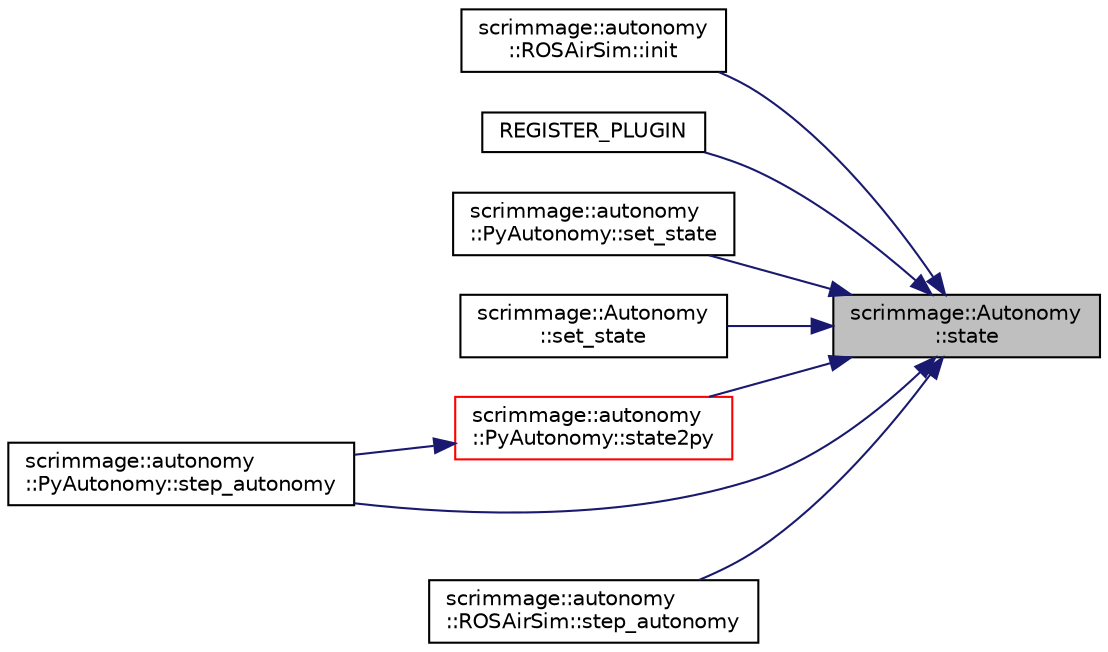 digraph "scrimmage::Autonomy::state"
{
 // LATEX_PDF_SIZE
  edge [fontname="Helvetica",fontsize="10",labelfontname="Helvetica",labelfontsize="10"];
  node [fontname="Helvetica",fontsize="10",shape=record];
  rankdir="RL";
  Node1 [label="scrimmage::Autonomy\l::state",height=0.2,width=0.4,color="black", fillcolor="grey75", style="filled", fontcolor="black",tooltip=" "];
  Node1 -> Node2 [dir="back",color="midnightblue",fontsize="10",style="solid",fontname="Helvetica"];
  Node2 [label="scrimmage::autonomy\l::ROSAirSim::init",height=0.2,width=0.4,color="black", fillcolor="white", style="filled",URL="$classscrimmage_1_1autonomy_1_1ROSAirSim.html#a459b376970dc6db44137ba7e8ea00438",tooltip=" "];
  Node1 -> Node3 [dir="back",color="midnightblue",fontsize="10",style="solid",fontname="Helvetica"];
  Node3 [label="REGISTER_PLUGIN",height=0.2,width=0.4,color="black", fillcolor="white", style="filled",URL="$ArduPilot_8cpp.html#aa26b41fb7b6c341c0408e5f8aa1836ee",tooltip=" "];
  Node1 -> Node4 [dir="back",color="midnightblue",fontsize="10",style="solid",fontname="Helvetica"];
  Node4 [label="scrimmage::autonomy\l::PyAutonomy::set_state",height=0.2,width=0.4,color="black", fillcolor="white", style="filled",URL="$classscrimmage_1_1autonomy_1_1PyAutonomy.html#a6fec9afcd39e8118c081f120044e0d00",tooltip=" "];
  Node1 -> Node5 [dir="back",color="midnightblue",fontsize="10",style="solid",fontname="Helvetica"];
  Node5 [label="scrimmage::Autonomy\l::set_state",height=0.2,width=0.4,color="black", fillcolor="white", style="filled",URL="$classscrimmage_1_1Autonomy.html#a1424f06d0e86d26fc69aaa28ec399dfa",tooltip=" "];
  Node1 -> Node6 [dir="back",color="midnightblue",fontsize="10",style="solid",fontname="Helvetica"];
  Node6 [label="scrimmage::autonomy\l::PyAutonomy::state2py",height=0.2,width=0.4,color="red", fillcolor="white", style="filled",URL="$classscrimmage_1_1autonomy_1_1PyAutonomy.html#aff6bc32d3fb26dc18242e919a1a5c773",tooltip=" "];
  Node6 -> Node9 [dir="back",color="midnightblue",fontsize="10",style="solid",fontname="Helvetica"];
  Node9 [label="scrimmage::autonomy\l::PyAutonomy::step_autonomy",height=0.2,width=0.4,color="black", fillcolor="white", style="filled",URL="$classscrimmage_1_1autonomy_1_1PyAutonomy.html#a9340ed9d55398dd0c258a3f3b074a263",tooltip=" "];
  Node1 -> Node9 [dir="back",color="midnightblue",fontsize="10",style="solid",fontname="Helvetica"];
  Node1 -> Node10 [dir="back",color="midnightblue",fontsize="10",style="solid",fontname="Helvetica"];
  Node10 [label="scrimmage::autonomy\l::ROSAirSim::step_autonomy",height=0.2,width=0.4,color="black", fillcolor="white", style="filled",URL="$classscrimmage_1_1autonomy_1_1ROSAirSim.html#a4526b0a13052f832776c40e70ba80fd3",tooltip=" "];
}
